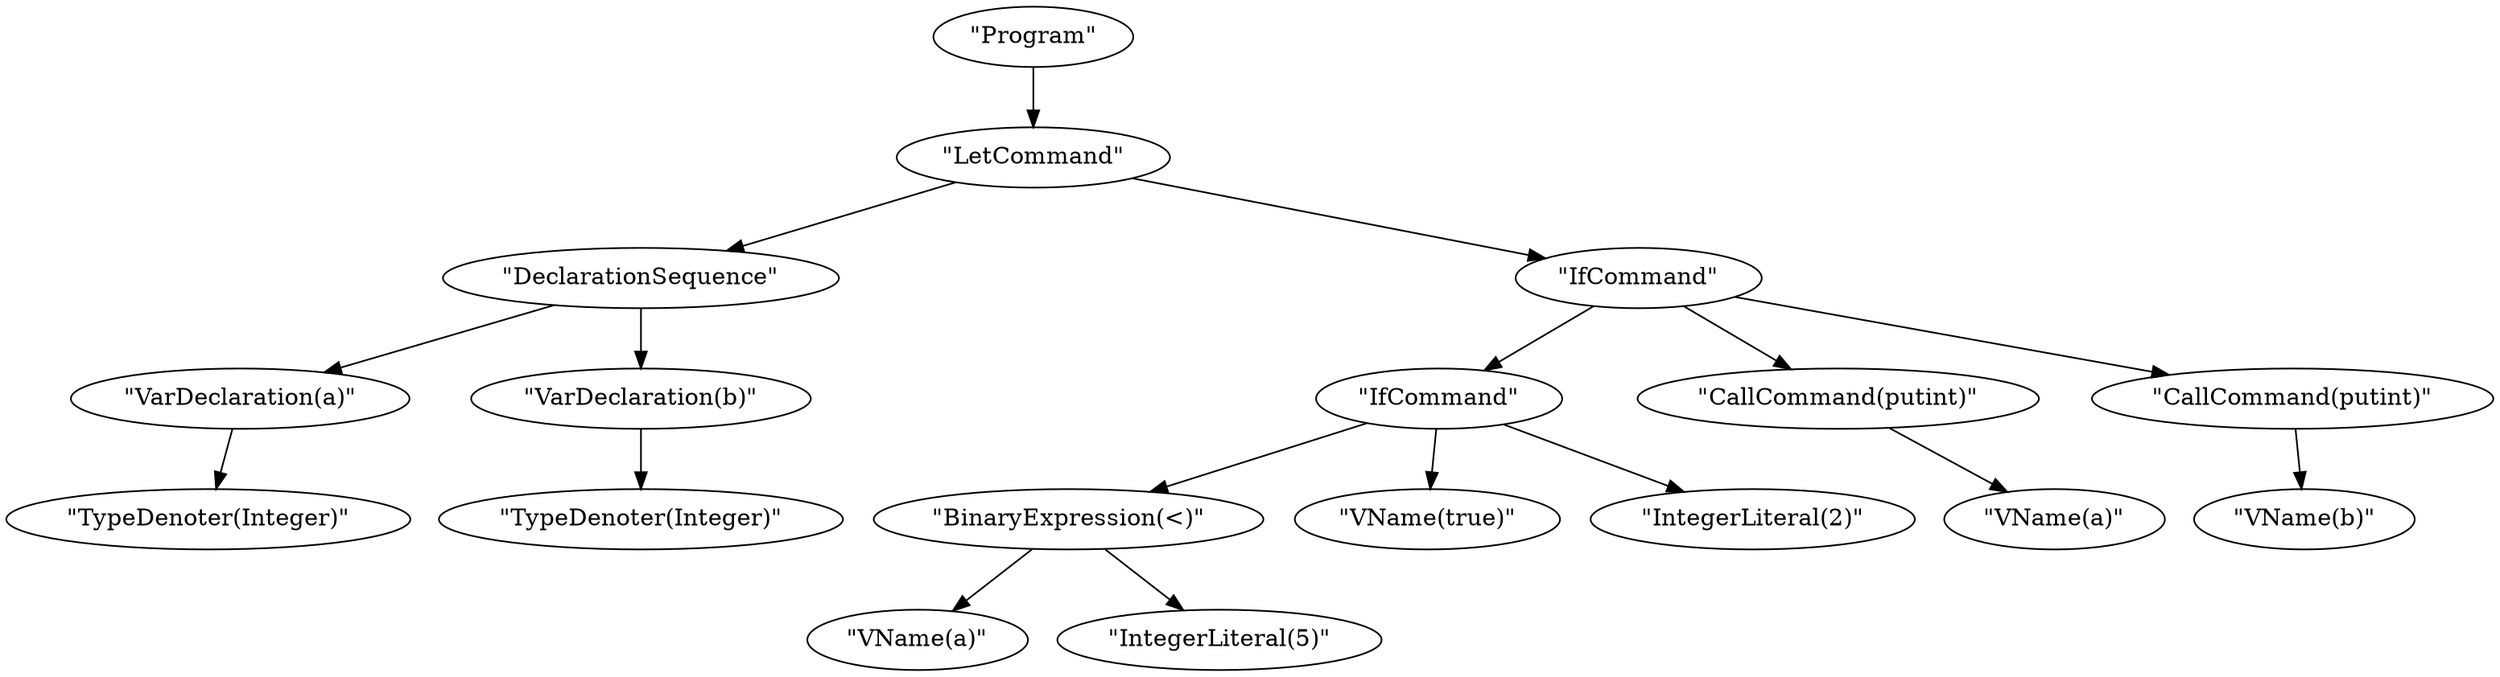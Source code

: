 digraph {
    0 [ label = "\"Program\"" ]
    1 [ label = "\"LetCommand\"" ]
    2 [ label = "\"DeclarationSequence\"" ]
    3 [ label = "\"VarDeclaration(a)\"" ]
    4 [ label = "\"TypeDenoter(Integer)\"" ]
    5 [ label = "\"VarDeclaration(b)\"" ]
    6 [ label = "\"TypeDenoter(Integer)\"" ]
    7 [ label = "\"IfCommand\"" ]
    8 [ label = "\"IfCommand\"" ]
    9 [ label = "\"BinaryExpression(<)\"" ]
    10 [ label = "\"VName(a)\"" ]
    11 [ label = "\"IntegerLiteral(5)\"" ]
    12 [ label = "\"VName(true)\"" ]
    13 [ label = "\"IntegerLiteral(2)\"" ]
    14 [ label = "\"CallCommand(putint)\"" ]
    15 [ label = "\"VName(a)\"" ]
    16 [ label = "\"CallCommand(putint)\"" ]
    17 [ label = "\"VName(b)\"" ]
    0 -> 1 [ ]
    1 -> 2 [ ]
    2 -> 3 [ ]
    3 -> 4 [ ]
    2 -> 5 [ ]
    5 -> 6 [ ]
    1 -> 7 [ ]
    7 -> 8 [ ]
    8 -> 9 [ ]
    9 -> 10 [ ]
    9 -> 11 [ ]
    8 -> 12 [ ]
    8 -> 13 [ ]
    7 -> 14 [ ]
    14 -> 15 [ ]
    7 -> 16 [ ]
    16 -> 17 [ ]
}
